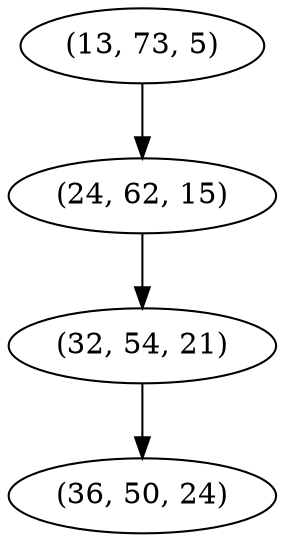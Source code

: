 digraph tree {
    "(13, 73, 5)";
    "(24, 62, 15)";
    "(32, 54, 21)";
    "(36, 50, 24)";
    "(13, 73, 5)" -> "(24, 62, 15)";
    "(24, 62, 15)" -> "(32, 54, 21)";
    "(32, 54, 21)" -> "(36, 50, 24)";
}
